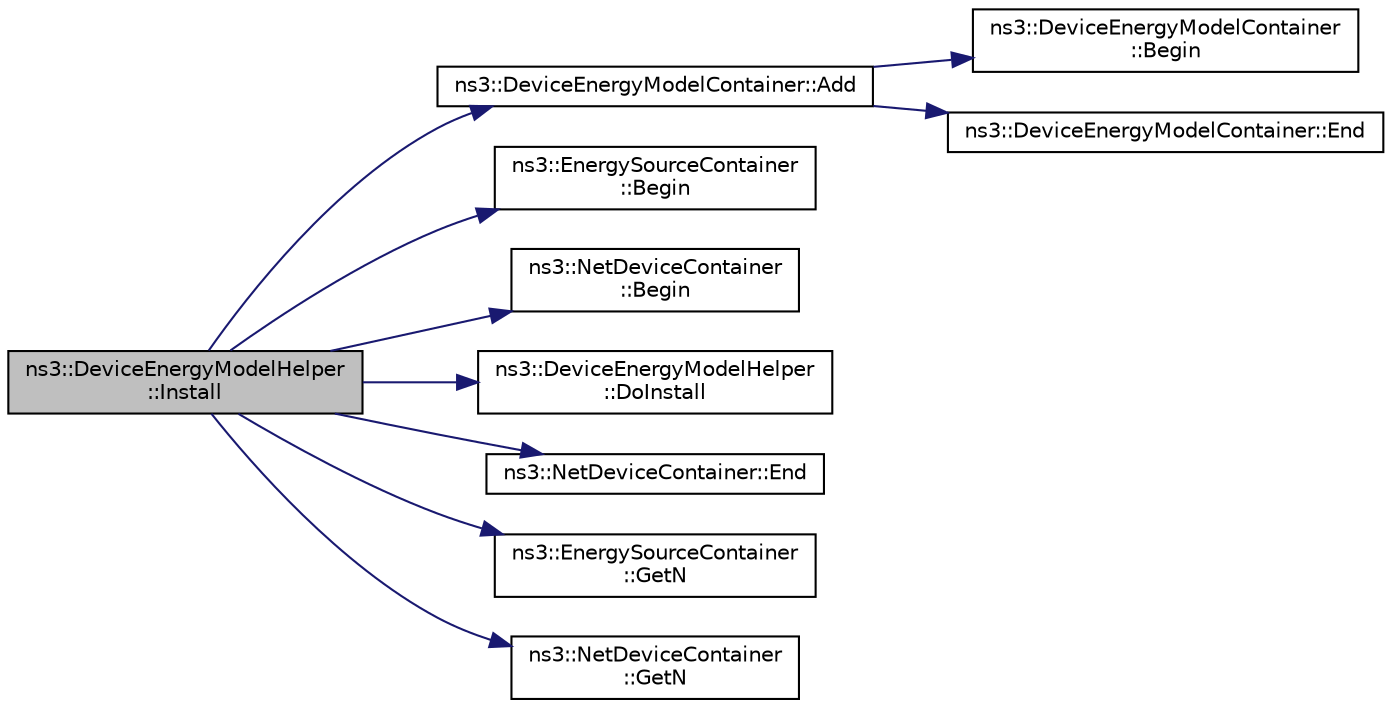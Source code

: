 digraph "ns3::DeviceEnergyModelHelper::Install"
{
 // LATEX_PDF_SIZE
  edge [fontname="Helvetica",fontsize="10",labelfontname="Helvetica",labelfontsize="10"];
  node [fontname="Helvetica",fontsize="10",shape=record];
  rankdir="LR";
  Node1 [label="ns3::DeviceEnergyModelHelper\l::Install",height=0.2,width=0.4,color="black", fillcolor="grey75", style="filled", fontcolor="black",tooltip=" "];
  Node1 -> Node2 [color="midnightblue",fontsize="10",style="solid",fontname="Helvetica"];
  Node2 [label="ns3::DeviceEnergyModelContainer::Add",height=0.2,width=0.4,color="black", fillcolor="white", style="filled",URL="$classns3_1_1_device_energy_model_container.html#a26b884d9e349f58596eb5596868f0ab0",tooltip=" "];
  Node2 -> Node3 [color="midnightblue",fontsize="10",style="solid",fontname="Helvetica"];
  Node3 [label="ns3::DeviceEnergyModelContainer\l::Begin",height=0.2,width=0.4,color="black", fillcolor="white", style="filled",URL="$classns3_1_1_device_energy_model_container.html#a52731d5f6c8c091bcb6c23a4dcc31910",tooltip="Get an iterator which refers to the first DeviceEnergyModel pointer in the container."];
  Node2 -> Node4 [color="midnightblue",fontsize="10",style="solid",fontname="Helvetica"];
  Node4 [label="ns3::DeviceEnergyModelContainer::End",height=0.2,width=0.4,color="black", fillcolor="white", style="filled",URL="$classns3_1_1_device_energy_model_container.html#a1cdf491947cf1fd55e85fa91cbc22bac",tooltip="Get an iterator which refers to the last DeviceEnergyModel pointer in the container."];
  Node1 -> Node5 [color="midnightblue",fontsize="10",style="solid",fontname="Helvetica"];
  Node5 [label="ns3::EnergySourceContainer\l::Begin",height=0.2,width=0.4,color="black", fillcolor="white", style="filled",URL="$classns3_1_1_energy_source_container.html#a79942a2fd61c34b8575d5d9bfac815d2",tooltip="Get an iterator which refers to the first EnergySource pointer in the container."];
  Node1 -> Node6 [color="midnightblue",fontsize="10",style="solid",fontname="Helvetica"];
  Node6 [label="ns3::NetDeviceContainer\l::Begin",height=0.2,width=0.4,color="black", fillcolor="white", style="filled",URL="$classns3_1_1_net_device_container.html#a4ddc336af319061f5b61c515f0453242",tooltip="Get an iterator which refers to the first NetDevice in the container."];
  Node1 -> Node7 [color="midnightblue",fontsize="10",style="solid",fontname="Helvetica"];
  Node7 [label="ns3::DeviceEnergyModelHelper\l::DoInstall",height=0.2,width=0.4,color="black", fillcolor="white", style="filled",URL="$classns3_1_1_device_energy_model_helper.html#aec55d17a850dd0f266e24200df20537f",tooltip=" "];
  Node1 -> Node8 [color="midnightblue",fontsize="10",style="solid",fontname="Helvetica"];
  Node8 [label="ns3::NetDeviceContainer::End",height=0.2,width=0.4,color="black", fillcolor="white", style="filled",URL="$classns3_1_1_net_device_container.html#a436d9df206570861f96c3f278eaccb92",tooltip="Get an iterator which indicates past-the-last NetDevice in the container."];
  Node1 -> Node9 [color="midnightblue",fontsize="10",style="solid",fontname="Helvetica"];
  Node9 [label="ns3::EnergySourceContainer\l::GetN",height=0.2,width=0.4,color="black", fillcolor="white", style="filled",URL="$classns3_1_1_energy_source_container.html#ad8f60f4b0a0573c585b4dc9952003145",tooltip="Get the number of Ptr<EnergySource> stored in this container."];
  Node1 -> Node10 [color="midnightblue",fontsize="10",style="solid",fontname="Helvetica"];
  Node10 [label="ns3::NetDeviceContainer\l::GetN",height=0.2,width=0.4,color="black", fillcolor="white", style="filled",URL="$classns3_1_1_net_device_container.html#a44e6db6a23ab528c0a467e32a4046413",tooltip="Get the number of Ptr<NetDevice> stored in this container."];
}
